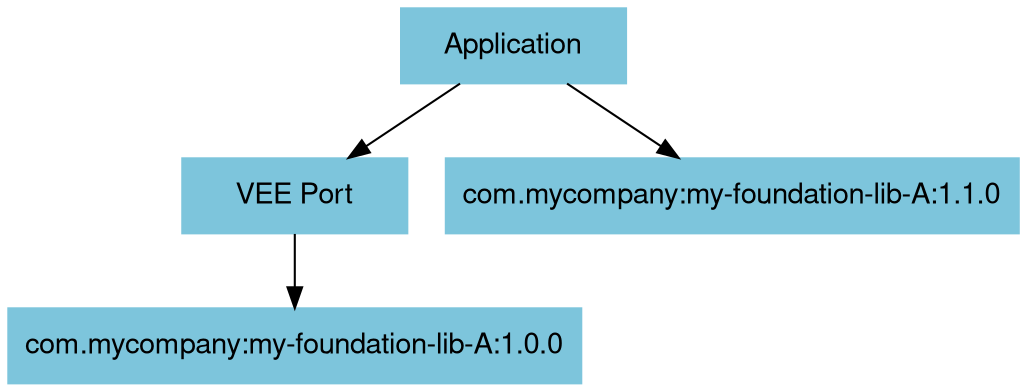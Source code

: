 digraph mygraph {
    bgcolor="transparent"
    fontname="Helvetica,Arial,sans-serif"
    node [
        shape = box
        width = 1.5
        color = "#7dc5dc"
        style = filled
        fontname="Helvetica,Arial,sans-serif"
    ]
    edge [fontname="Helvetica,Arial,sans-serif"]
    "Application" -> "VEE Port"
    "Application" -> "com.mycompany:my-foundation-lib-A:1.1.0"
    "VEE Port" -> "com.mycompany:my-foundation-lib-A:1.0.0"
}